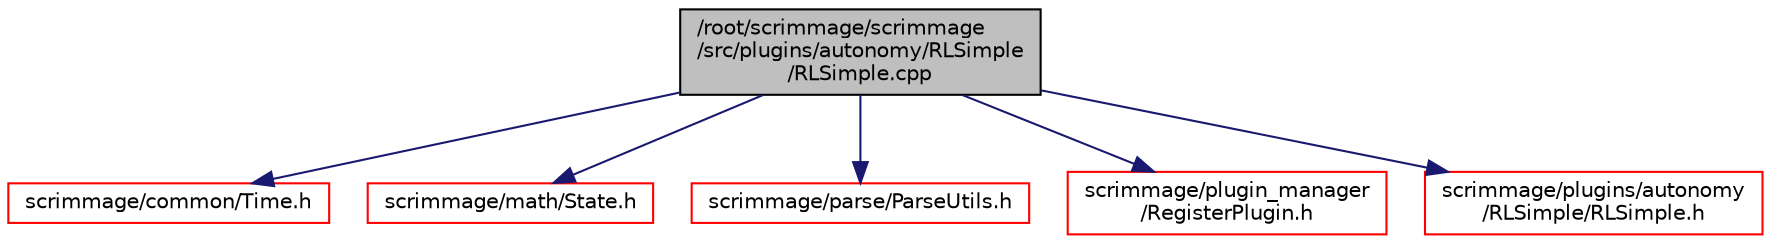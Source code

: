 digraph "/root/scrimmage/scrimmage/src/plugins/autonomy/RLSimple/RLSimple.cpp"
{
 // LATEX_PDF_SIZE
  edge [fontname="Helvetica",fontsize="10",labelfontname="Helvetica",labelfontsize="10"];
  node [fontname="Helvetica",fontsize="10",shape=record];
  Node1 [label="/root/scrimmage/scrimmage\l/src/plugins/autonomy/RLSimple\l/RLSimple.cpp",height=0.2,width=0.4,color="black", fillcolor="grey75", style="filled", fontcolor="black",tooltip="Brief file description."];
  Node1 -> Node2 [color="midnightblue",fontsize="10",style="solid",fontname="Helvetica"];
  Node2 [label="scrimmage/common/Time.h",height=0.2,width=0.4,color="red", fillcolor="white", style="filled",URL="$Time_8h.html",tooltip="Brief file description."];
  Node1 -> Node4 [color="midnightblue",fontsize="10",style="solid",fontname="Helvetica"];
  Node4 [label="scrimmage/math/State.h",height=0.2,width=0.4,color="red", fillcolor="white", style="filled",URL="$State_8h.html",tooltip="Brief file description."];
  Node1 -> Node10 [color="midnightblue",fontsize="10",style="solid",fontname="Helvetica"];
  Node10 [label="scrimmage/parse/ParseUtils.h",height=0.2,width=0.4,color="red", fillcolor="white", style="filled",URL="$ParseUtils_8h.html",tooltip="Brief file description."];
  Node1 -> Node16 [color="midnightblue",fontsize="10",style="solid",fontname="Helvetica"];
  Node16 [label="scrimmage/plugin_manager\l/RegisterPlugin.h",height=0.2,width=0.4,color="red", fillcolor="white", style="filled",URL="$RegisterPlugin_8h.html",tooltip="Brief file description."];
  Node1 -> Node17 [color="midnightblue",fontsize="10",style="solid",fontname="Helvetica"];
  Node17 [label="scrimmage/plugins/autonomy\l/RLSimple/RLSimple.h",height=0.2,width=0.4,color="red", fillcolor="white", style="filled",URL="$RLSimple_8h.html",tooltip="Brief file description."];
}

